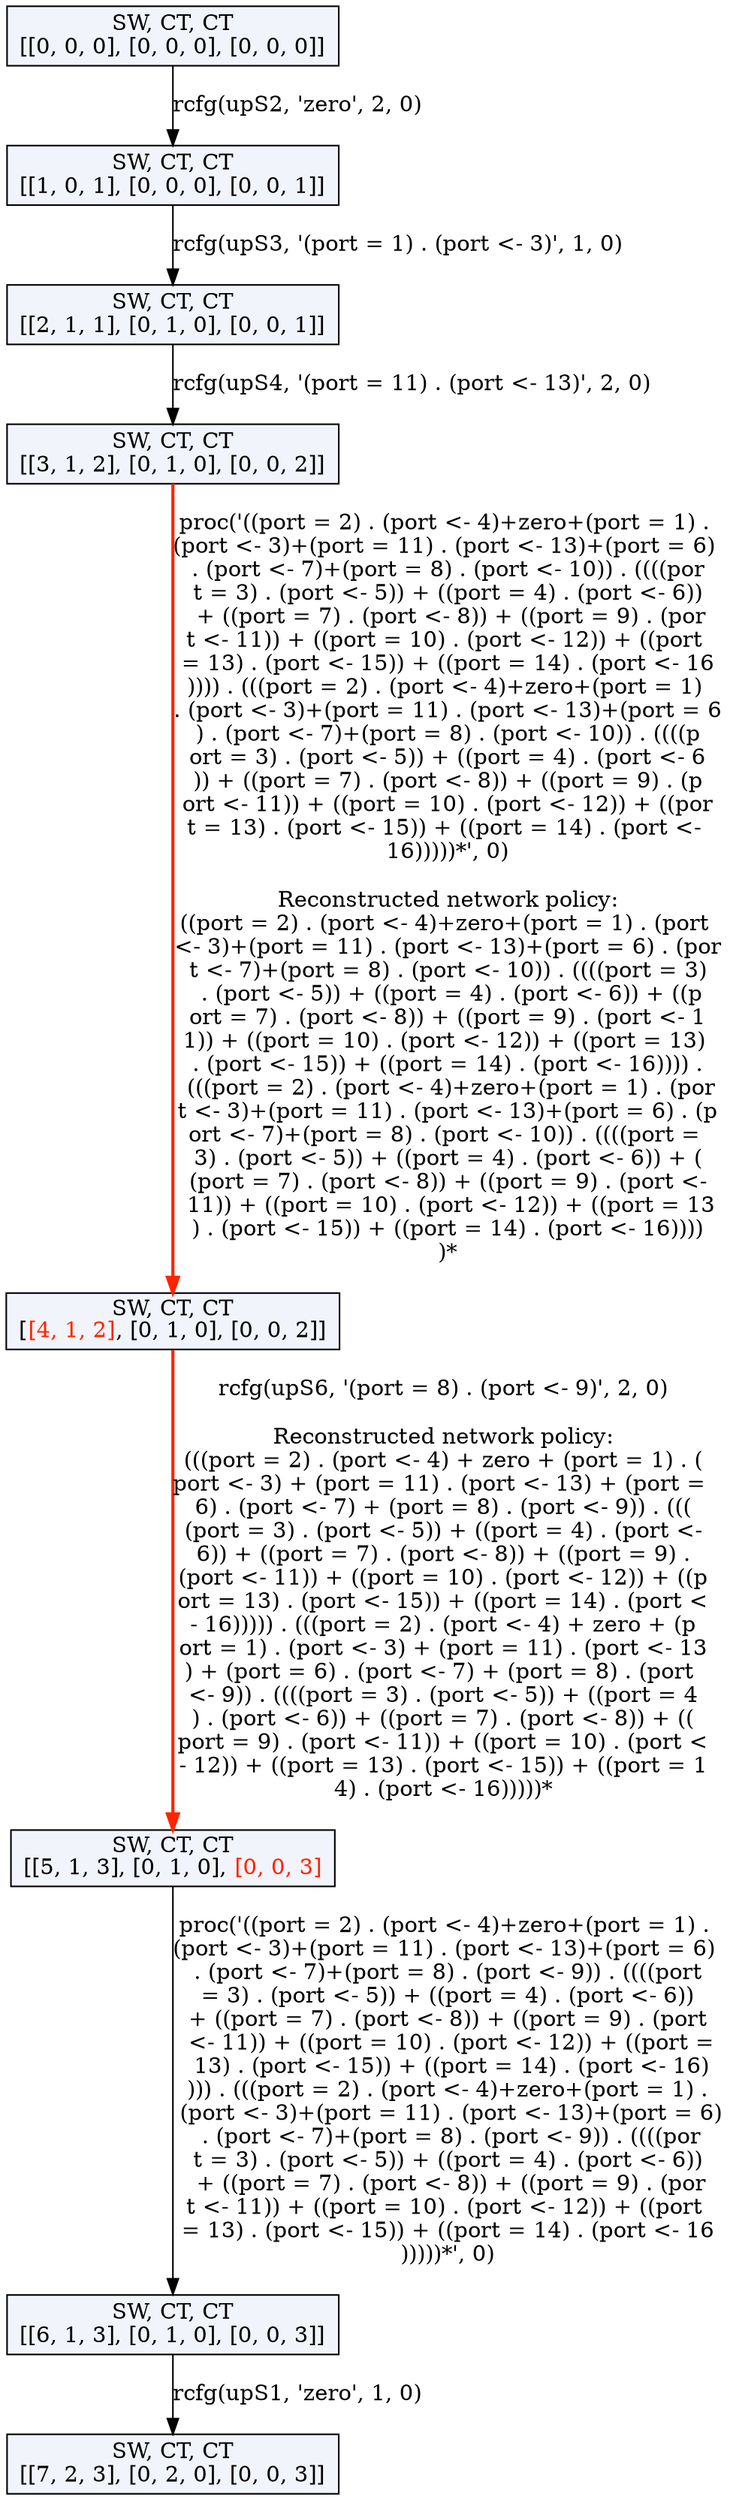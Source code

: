 digraph g {
n0 [label=<SW, CT, CT<br/>[[0, 0, 0], [0, 0, 0], [0, 0, 0]]>, shape=rectangle, style=filled, fillcolor="#F2F4FB"];
n1 [label=<SW, CT, CT<br/>[[1, 0, 1], [0, 0, 0], [0, 0, 1]]>, shape=rectangle, style=filled, fillcolor="#F2F4FB"];
n0 -> n1 [label="rcfg(upS2, 'zero', 2, 0)", color="#000000", penwidth=1.0];
n2 [label=<SW, CT, CT<br/>[[2, 1, 1], [0, 1, 0], [0, 0, 1]]>, shape=rectangle, style=filled, fillcolor="#F2F4FB"];
n1 -> n2 [label="rcfg(upS3, '(port = 1) . (port <- 3)', 1, 0)", color="#000000", penwidth=1.0];
n3 [label=<SW, CT, CT<br/>[[3, 1, 2], [0, 1, 0], [0, 0, 2]]>, shape=rectangle, style=filled, fillcolor="#F2F4FB"];
n2 -> n3 [label="rcfg(upS4, '(port = 11) . (port <- 13)', 2, 0)", color="#000000", penwidth=1.0];
n4 [label=<SW, CT, CT<br/>[<font color="#FF2400">[4, 1, 2]</font>, [0, 1, 0], [0, 0, 2]]>, shape=rectangle, style=filled, fillcolor="#F2F4FB"];
n3 -> n4 [label="proc('((port = 2) . (port <- 4)+zero+(port = 1) . 
(port <- 3)+(port = 11) . (port <- 13)+(port = 6) 
. (port <- 7)+(port = 8) . (port <- 10)) . ((((por
t = 3) . (port <- 5)) + ((port = 4) . (port <- 6))
 + ((port = 7) . (port <- 8)) + ((port = 9) . (por
t <- 11)) + ((port = 10) . (port <- 12)) + ((port 
= 13) . (port <- 15)) + ((port = 14) . (port <- 16
)))) . (((port = 2) . (port <- 4)+zero+(port = 1) 
. (port <- 3)+(port = 11) . (port <- 13)+(port = 6
) . (port <- 7)+(port = 8) . (port <- 10)) . ((((p
ort = 3) . (port <- 5)) + ((port = 4) . (port <- 6
)) + ((port = 7) . (port <- 8)) + ((port = 9) . (p
ort <- 11)) + ((port = 10) . (port <- 12)) + ((por
t = 13) . (port <- 15)) + ((port = 14) . (port <- 
16)))))*', 0)

Reconstructed network policy:
((port = 2) . (port <- 4)+zero+(port = 1) . (port 
<- 3)+(port = 11) . (port <- 13)+(port = 6) . (por
t <- 7)+(port = 8) . (port <- 10)) . ((((port = 3)
 . (port <- 5)) + ((port = 4) . (port <- 6)) + ((p
ort = 7) . (port <- 8)) + ((port = 9) . (port <- 1
1)) + ((port = 10) . (port <- 12)) + ((port = 13) 
. (port <- 15)) + ((port = 14) . (port <- 16)))) .
 (((port = 2) . (port <- 4)+zero+(port = 1) . (por
t <- 3)+(port = 11) . (port <- 13)+(port = 6) . (p
ort <- 7)+(port = 8) . (port <- 10)) . ((((port = 
3) . (port <- 5)) + ((port = 4) . (port <- 6)) + (
(port = 7) . (port <- 8)) + ((port = 9) . (port <-
 11)) + ((port = 10) . (port <- 12)) + ((port = 13
) . (port <- 15)) + ((port = 14) . (port <- 16))))
)*", color="#FF2400", penwidth=2.0];
n5 [label=<SW, CT, CT<br/>[[5, 1, 3], [0, 1, 0], <font color="#FF2400">[0, 0, 3]</font>]>, shape=rectangle, style=filled, fillcolor="#F2F4FB"];
n4 -> n5 [label="rcfg(upS6, '(port = 8) . (port <- 9)', 2, 0)

Reconstructed network policy:
(((port = 2) . (port <- 4) + zero + (port = 1) . (
port <- 3) + (port = 11) . (port <- 13) + (port = 
6) . (port <- 7) + (port = 8) . (port <- 9)) . (((
(port = 3) . (port <- 5)) + ((port = 4) . (port <-
 6)) + ((port = 7) . (port <- 8)) + ((port = 9) . 
(port <- 11)) + ((port = 10) . (port <- 12)) + ((p
ort = 13) . (port <- 15)) + ((port = 14) . (port <
- 16))))) . (((port = 2) . (port <- 4) + zero + (p
ort = 1) . (port <- 3) + (port = 11) . (port <- 13
) + (port = 6) . (port <- 7) + (port = 8) . (port 
<- 9)) . ((((port = 3) . (port <- 5)) + ((port = 4
) . (port <- 6)) + ((port = 7) . (port <- 8)) + ((
port = 9) . (port <- 11)) + ((port = 10) . (port <
- 12)) + ((port = 13) . (port <- 15)) + ((port = 1
4) . (port <- 16)))))*", color="#FF2400", penwidth=2.0];
n6 [label=<SW, CT, CT<br/>[[6, 1, 3], [0, 1, 0], [0, 0, 3]]>, shape=rectangle, style=filled, fillcolor="#F2F4FB"];
n5 -> n6 [label="proc('((port = 2) . (port <- 4)+zero+(port = 1) . 
(port <- 3)+(port = 11) . (port <- 13)+(port = 6) 
. (port <- 7)+(port = 8) . (port <- 9)) . ((((port
 = 3) . (port <- 5)) + ((port = 4) . (port <- 6)) 
+ ((port = 7) . (port <- 8)) + ((port = 9) . (port
 <- 11)) + ((port = 10) . (port <- 12)) + ((port =
 13) . (port <- 15)) + ((port = 14) . (port <- 16)
))) . (((port = 2) . (port <- 4)+zero+(port = 1) .
 (port <- 3)+(port = 11) . (port <- 13)+(port = 6)
 . (port <- 7)+(port = 8) . (port <- 9)) . ((((por
t = 3) . (port <- 5)) + ((port = 4) . (port <- 6))
 + ((port = 7) . (port <- 8)) + ((port = 9) . (por
t <- 11)) + ((port = 10) . (port <- 12)) + ((port 
= 13) . (port <- 15)) + ((port = 14) . (port <- 16
)))))*', 0)", color="#000000", penwidth=1.0];
n7 [label=<SW, CT, CT<br/>[[7, 2, 3], [0, 2, 0], [0, 0, 3]]>, shape=rectangle, style=filled, fillcolor="#F2F4FB"];
n6 -> n7 [label="rcfg(upS1, 'zero', 1, 0)", color="#000000", penwidth=1.0];
}